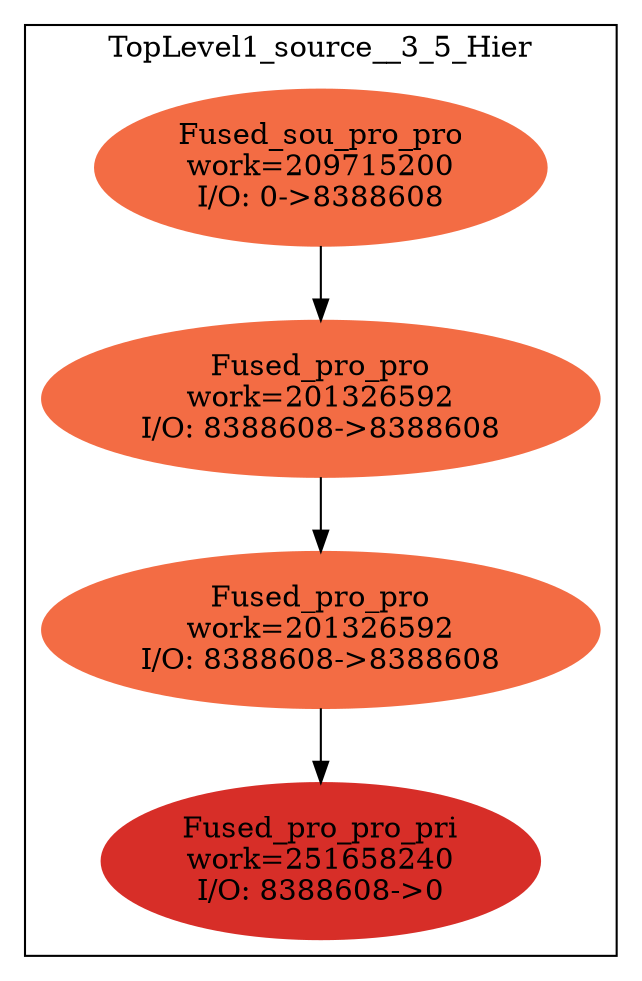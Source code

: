 digraph streamit {
size="6.5,9"
subgraph cluster_node1 {
 color = black

 label="TopLevel1_source__3_5_Hier";
node2 [ label="Fused_sou_pro_pro\nwork=209715200\nI/O: 0->8388608" color="0.03888,0.72,0.95" style="filled" ]
node3 [ label="Fused_pro_pro\nwork=201326592\nI/O: 8388608->8388608" color="0.03888,0.72,0.95" style="filled" ]
node2 -> node3
node4 [ label="Fused_pro_pro\nwork=201326592\nI/O: 8388608->8388608" color="0.03888,0.72,0.95" style="filled" ]
node3 -> node4
node5 [ label="Fused_pro_pro_pri\nwork=251658240\nI/O: 8388608->0" color="0.00555,0.81,0.84" style="filled" ]
node4 -> node5
}
}
